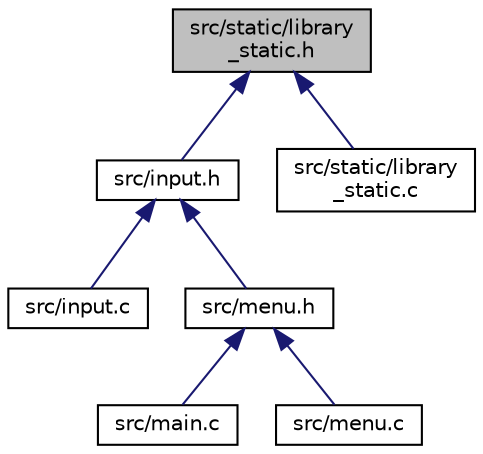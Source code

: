 digraph "src/static/library_static.h"
{
  edge [fontname="Helvetica",fontsize="10",labelfontname="Helvetica",labelfontsize="10"];
  node [fontname="Helvetica",fontsize="10",shape=record];
  Node1 [label="src/static/library\l_static.h",height=0.2,width=0.4,color="black", fillcolor="grey75", style="filled", fontcolor="black"];
  Node1 -> Node2 [dir="back",color="midnightblue",fontsize="10",style="solid",fontname="Helvetica"];
  Node2 [label="src/input.h",height=0.2,width=0.4,color="black", fillcolor="white", style="filled",URL="$input_8h.html",tooltip="Header file for input.c. "];
  Node2 -> Node3 [dir="back",color="midnightblue",fontsize="10",style="solid",fontname="Helvetica"];
  Node3 [label="src/input.c",height=0.2,width=0.4,color="black", fillcolor="white", style="filled",URL="$input_8c.html",tooltip="Contains functions related to user input. "];
  Node2 -> Node4 [dir="back",color="midnightblue",fontsize="10",style="solid",fontname="Helvetica"];
  Node4 [label="src/menu.h",height=0.2,width=0.4,color="black", fillcolor="white", style="filled",URL="$menu_8h.html",tooltip="Header file for menu.c. "];
  Node4 -> Node5 [dir="back",color="midnightblue",fontsize="10",style="solid",fontname="Helvetica"];
  Node5 [label="src/main.c",height=0.2,width=0.4,color="black", fillcolor="white", style="filled",URL="$main_8c.html",tooltip="Main function for Library Management System project. "];
  Node4 -> Node6 [dir="back",color="midnightblue",fontsize="10",style="solid",fontname="Helvetica"];
  Node6 [label="src/menu.c",height=0.2,width=0.4,color="black", fillcolor="white", style="filled",URL="$menu_8c.html",tooltip="Contains functions related to the menu. "];
  Node1 -> Node7 [dir="back",color="midnightblue",fontsize="10",style="solid",fontname="Helvetica"];
  Node7 [label="src/static/library\l_static.c",height=0.2,width=0.4,color="black", fillcolor="white", style="filled",URL="$library__static_8c.html",tooltip="Static Abstract Data Type for Library Management. "];
}
